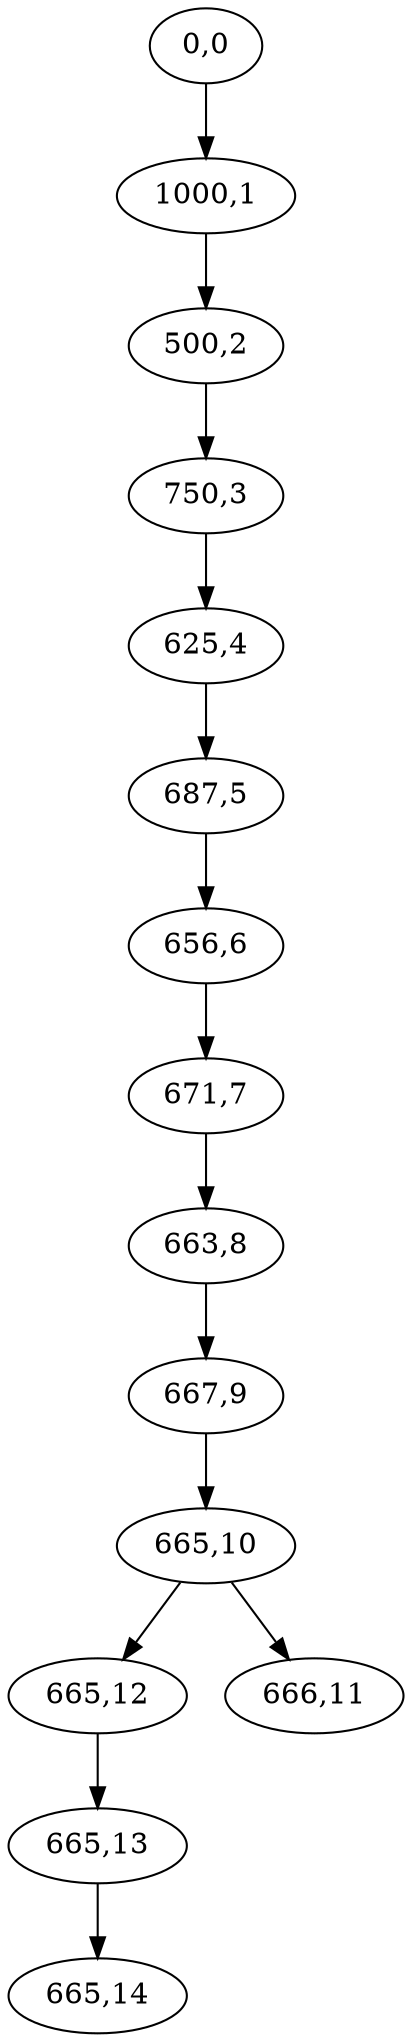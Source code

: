 digraph G{
"0,0"->"1000,1";
"1000,1"->"500,2";
"500,2"->"750,3";
"750,3"->"625,4";
"625,4"->"687,5";
"687,5"->"656,6";
"656,6"->"671,7";
"671,7"->"663,8";
"663,8"->"667,9";
"667,9"->"665,10";
"665,10"->"665,12";
"665,12"->"665,13";
"665,13"->"665,14";
"665,10"->"666,11";

}
